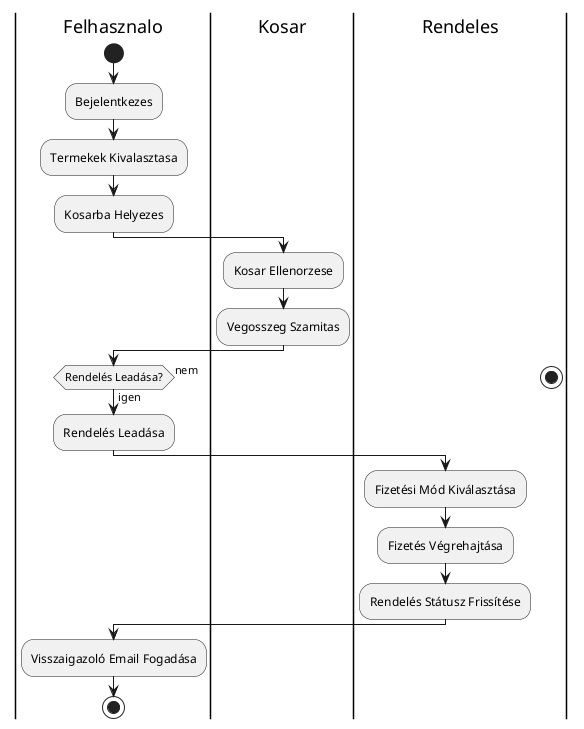 @startuml
|Felhasznalo|
start
:Bejelentkezes;
:Termekek Kivalasztasa;
:Kosarba Helyezes;

|Kosar|
:Kosar Ellenorzese;
:Vegosszeg Szamitas;

|Felhasznalo|
if (Rendelés Leadása?) then (igen)
    :Rendelés Leadása;
    |Rendeles|
    :Fizetési Mód Kiválasztása;
    :Fizetés Végrehajtása;
    :Rendelés Státusz Frissítése;
else (nem)
    stop
endif

|Felhasznalo|
:Visszaigazoló Email Fogadása;
stop
@enduml
